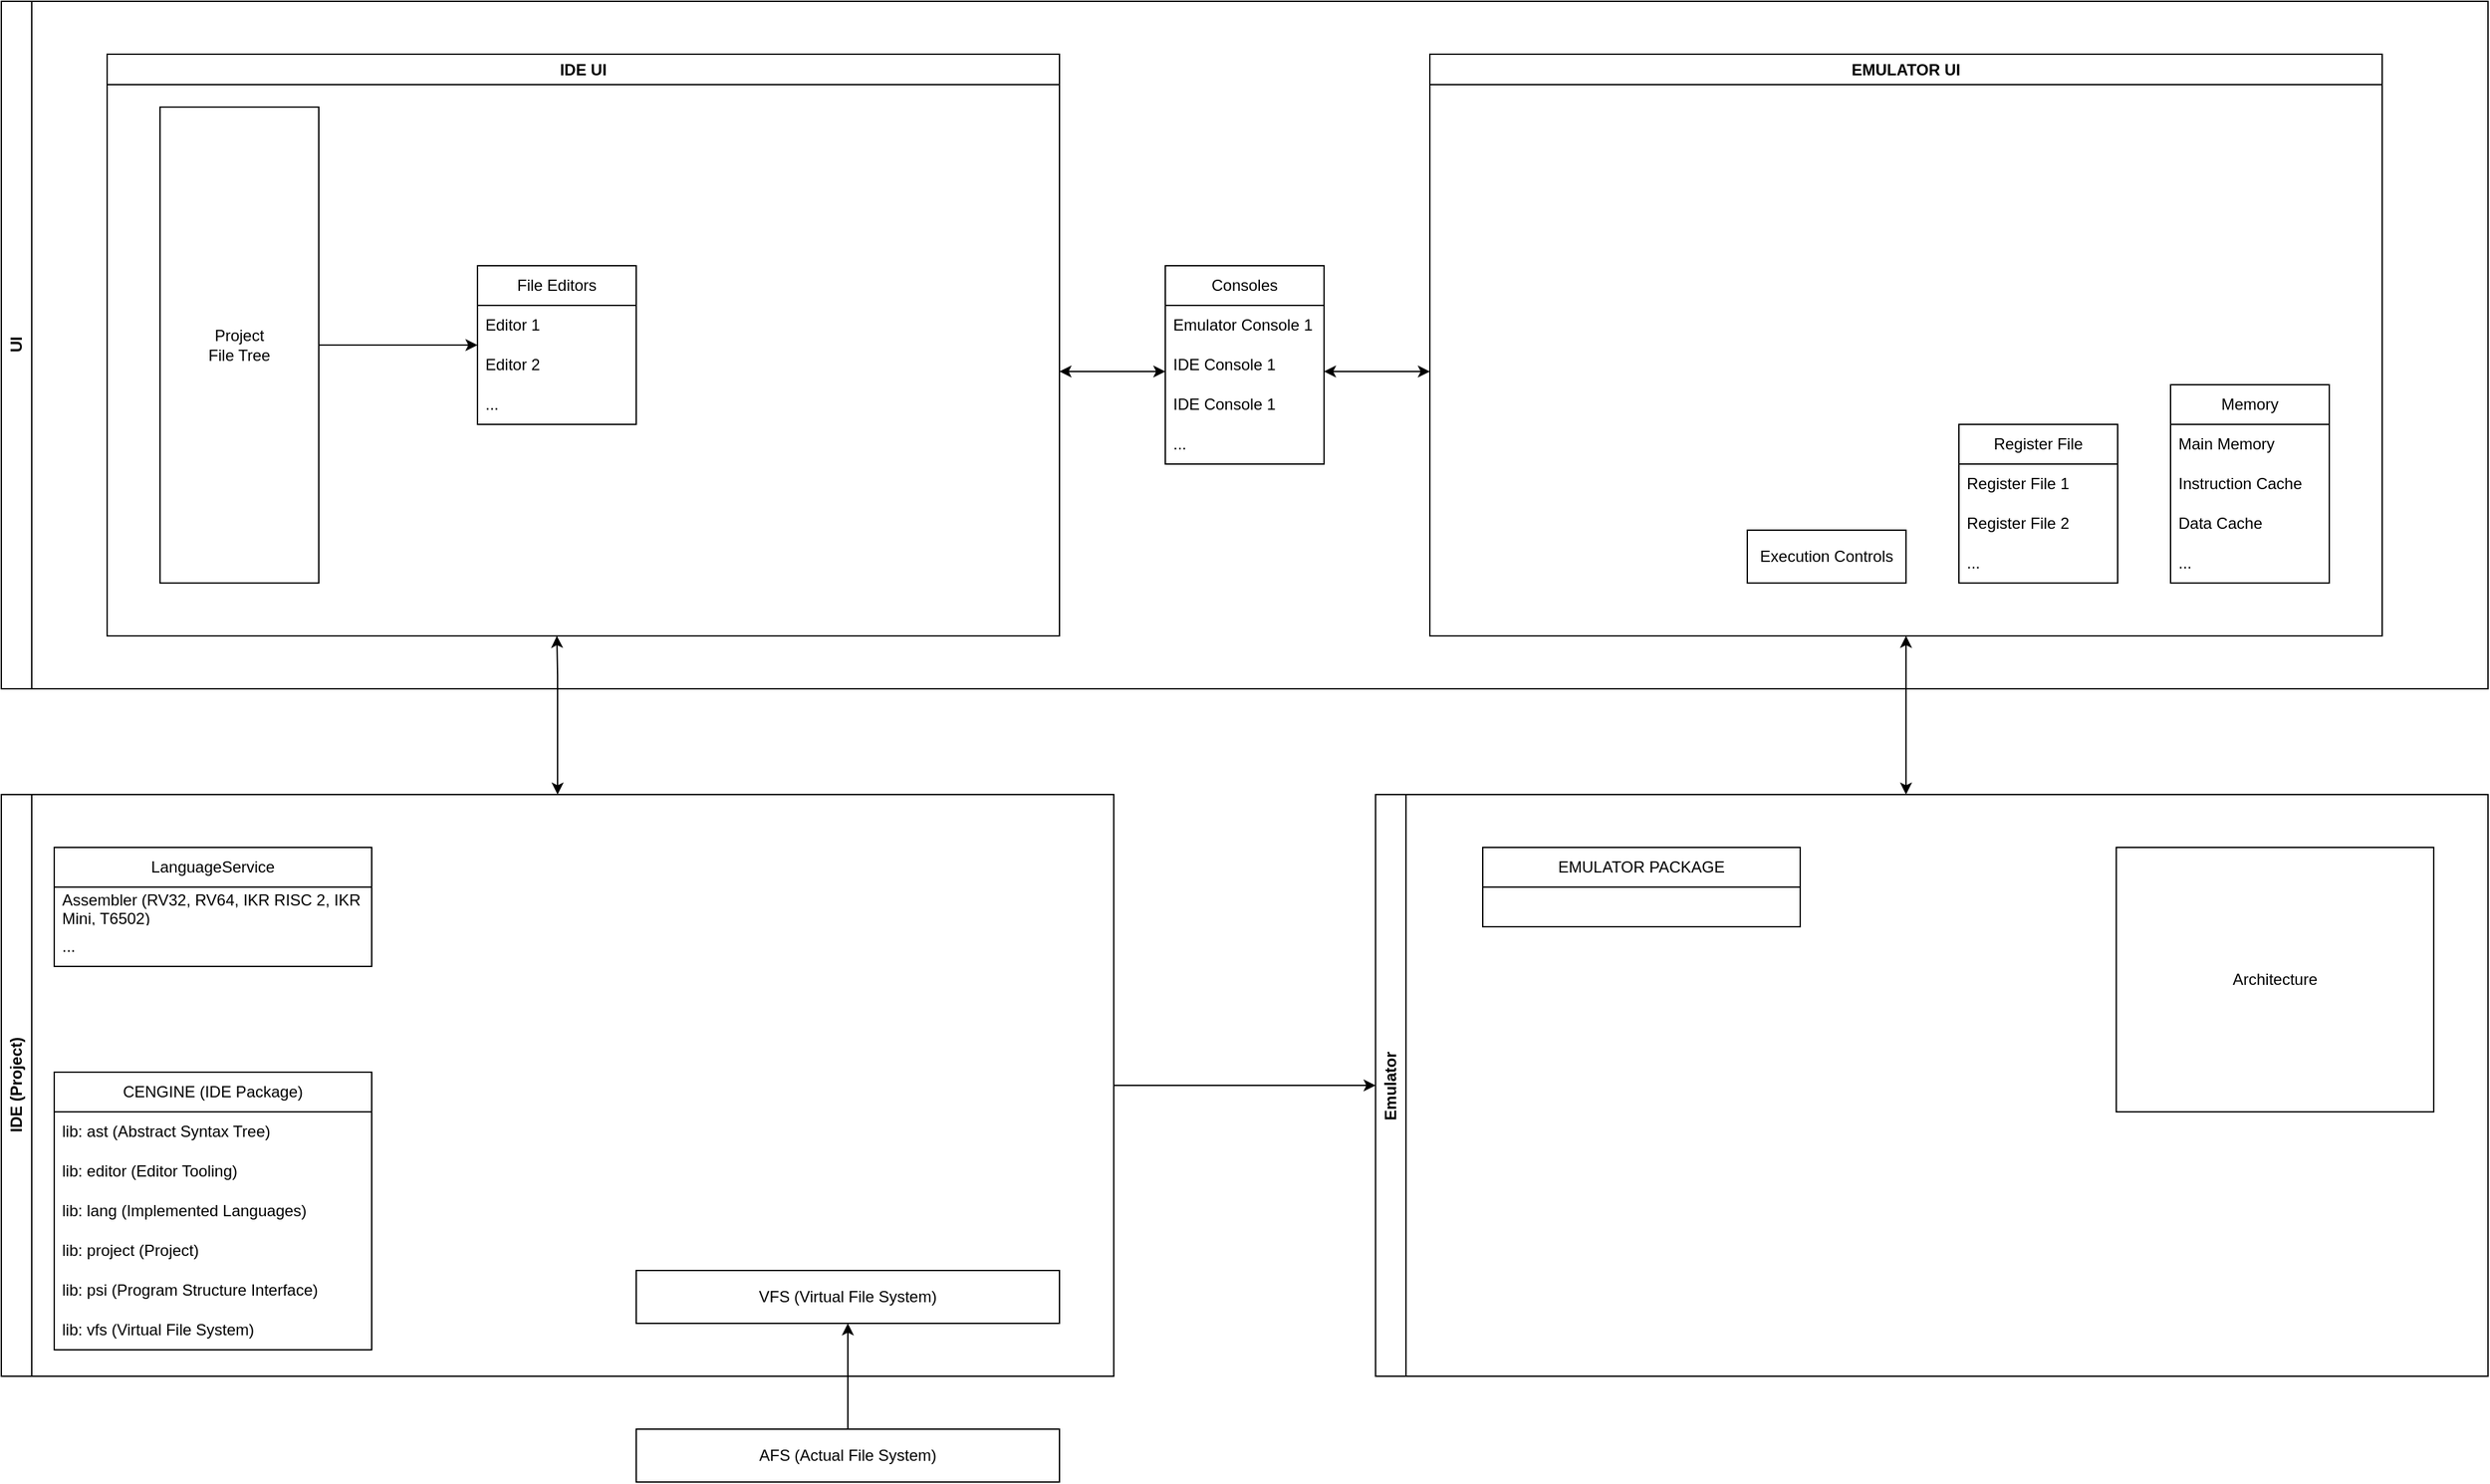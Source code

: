 <mxfile version="24.6.4" type="device">
  <diagram name="Seite-1" id="8udzMbejJx4fgqFfNixB">
    <mxGraphModel dx="2074" dy="1197" grid="1" gridSize="10" guides="1" tooltips="1" connect="1" arrows="1" fold="1" page="1" pageScale="1" pageWidth="827" pageHeight="1169" math="0" shadow="0">
      <root>
        <mxCell id="0" />
        <mxCell id="1" parent="0" />
        <mxCell id="Bn2o-F2bhLCTl_N0Lpy1-5" value="UI" style="swimlane;horizontal=0;whiteSpace=wrap;html=1;" parent="1" vertex="1">
          <mxGeometry x="40" y="40" width="1880" height="520" as="geometry" />
        </mxCell>
        <mxCell id="_CDpRcxAlrdLWrJK8iBY-21" style="edgeStyle=orthogonalEdgeStyle;rounded=0;orthogonalLoop=1;jettySize=auto;html=1;startArrow=classic;startFill=1;" edge="1" parent="Bn2o-F2bhLCTl_N0Lpy1-5" source="_CDpRcxAlrdLWrJK8iBY-1" target="_CDpRcxAlrdLWrJK8iBY-9">
          <mxGeometry relative="1" as="geometry">
            <Array as="points">
              <mxPoint x="860" y="280" />
              <mxPoint x="860" y="280" />
            </Array>
          </mxGeometry>
        </mxCell>
        <mxCell id="_CDpRcxAlrdLWrJK8iBY-1" value="IDE UI" style="swimlane;whiteSpace=wrap;html=1;" vertex="1" parent="Bn2o-F2bhLCTl_N0Lpy1-5">
          <mxGeometry x="80" y="40" width="720" height="440" as="geometry" />
        </mxCell>
        <mxCell id="_CDpRcxAlrdLWrJK8iBY-5" value="File Editors" style="swimlane;fontStyle=0;childLayout=stackLayout;horizontal=1;startSize=30;horizontalStack=0;resizeParent=1;resizeParentMax=0;resizeLast=0;collapsible=1;marginBottom=0;whiteSpace=wrap;html=1;" vertex="1" parent="_CDpRcxAlrdLWrJK8iBY-1">
          <mxGeometry x="280" y="160" width="120" height="120" as="geometry" />
        </mxCell>
        <mxCell id="_CDpRcxAlrdLWrJK8iBY-6" value="Editor 1" style="text;strokeColor=none;fillColor=none;align=left;verticalAlign=middle;spacingLeft=4;spacingRight=4;overflow=hidden;points=[[0,0.5],[1,0.5]];portConstraint=eastwest;rotatable=0;whiteSpace=wrap;html=1;" vertex="1" parent="_CDpRcxAlrdLWrJK8iBY-5">
          <mxGeometry y="30" width="120" height="30" as="geometry" />
        </mxCell>
        <mxCell id="_CDpRcxAlrdLWrJK8iBY-7" value="Editor 2" style="text;strokeColor=none;fillColor=none;align=left;verticalAlign=middle;spacingLeft=4;spacingRight=4;overflow=hidden;points=[[0,0.5],[1,0.5]];portConstraint=eastwest;rotatable=0;whiteSpace=wrap;html=1;" vertex="1" parent="_CDpRcxAlrdLWrJK8iBY-5">
          <mxGeometry y="60" width="120" height="30" as="geometry" />
        </mxCell>
        <mxCell id="_CDpRcxAlrdLWrJK8iBY-8" value="..." style="text;strokeColor=none;fillColor=none;align=left;verticalAlign=middle;spacingLeft=4;spacingRight=4;overflow=hidden;points=[[0,0.5],[1,0.5]];portConstraint=eastwest;rotatable=0;whiteSpace=wrap;html=1;" vertex="1" parent="_CDpRcxAlrdLWrJK8iBY-5">
          <mxGeometry y="90" width="120" height="30" as="geometry" />
        </mxCell>
        <mxCell id="_CDpRcxAlrdLWrJK8iBY-20" style="edgeStyle=orthogonalEdgeStyle;rounded=0;orthogonalLoop=1;jettySize=auto;html=1;" edge="1" parent="_CDpRcxAlrdLWrJK8iBY-1" source="_CDpRcxAlrdLWrJK8iBY-19" target="_CDpRcxAlrdLWrJK8iBY-5">
          <mxGeometry relative="1" as="geometry" />
        </mxCell>
        <mxCell id="_CDpRcxAlrdLWrJK8iBY-19" value="&lt;div&gt;Project&lt;/div&gt;File Tree" style="rounded=0;whiteSpace=wrap;html=1;" vertex="1" parent="_CDpRcxAlrdLWrJK8iBY-1">
          <mxGeometry x="40" y="40" width="120" height="360" as="geometry" />
        </mxCell>
        <mxCell id="_CDpRcxAlrdLWrJK8iBY-9" value="Consoles" style="swimlane;fontStyle=0;childLayout=stackLayout;horizontal=1;startSize=30;horizontalStack=0;resizeParent=1;resizeParentMax=0;resizeLast=0;collapsible=1;marginBottom=0;whiteSpace=wrap;html=1;" vertex="1" parent="Bn2o-F2bhLCTl_N0Lpy1-5">
          <mxGeometry x="880" y="200" width="120" height="150" as="geometry" />
        </mxCell>
        <mxCell id="_CDpRcxAlrdLWrJK8iBY-10" value="Emulator Console 1" style="text;strokeColor=none;fillColor=none;align=left;verticalAlign=middle;spacingLeft=4;spacingRight=4;overflow=hidden;points=[[0,0.5],[1,0.5]];portConstraint=eastwest;rotatable=0;whiteSpace=wrap;html=1;" vertex="1" parent="_CDpRcxAlrdLWrJK8iBY-9">
          <mxGeometry y="30" width="120" height="30" as="geometry" />
        </mxCell>
        <mxCell id="_CDpRcxAlrdLWrJK8iBY-11" value="IDE Console 1" style="text;strokeColor=none;fillColor=none;align=left;verticalAlign=middle;spacingLeft=4;spacingRight=4;overflow=hidden;points=[[0,0.5],[1,0.5]];portConstraint=eastwest;rotatable=0;whiteSpace=wrap;html=1;" vertex="1" parent="_CDpRcxAlrdLWrJK8iBY-9">
          <mxGeometry y="60" width="120" height="30" as="geometry" />
        </mxCell>
        <mxCell id="_CDpRcxAlrdLWrJK8iBY-12" value="IDE Console 1" style="text;strokeColor=none;fillColor=none;align=left;verticalAlign=middle;spacingLeft=4;spacingRight=4;overflow=hidden;points=[[0,0.5],[1,0.5]];portConstraint=eastwest;rotatable=0;whiteSpace=wrap;html=1;" vertex="1" parent="_CDpRcxAlrdLWrJK8iBY-9">
          <mxGeometry y="90" width="120" height="30" as="geometry" />
        </mxCell>
        <mxCell id="_CDpRcxAlrdLWrJK8iBY-13" value="..." style="text;strokeColor=none;fillColor=none;align=left;verticalAlign=middle;spacingLeft=4;spacingRight=4;overflow=hidden;points=[[0,0.5],[1,0.5]];portConstraint=eastwest;rotatable=0;whiteSpace=wrap;html=1;" vertex="1" parent="_CDpRcxAlrdLWrJK8iBY-9">
          <mxGeometry y="120" width="120" height="30" as="geometry" />
        </mxCell>
        <mxCell id="_CDpRcxAlrdLWrJK8iBY-34" style="edgeStyle=orthogonalEdgeStyle;rounded=0;orthogonalLoop=1;jettySize=auto;html=1;startArrow=classic;startFill=1;" edge="1" parent="Bn2o-F2bhLCTl_N0Lpy1-5" source="_CDpRcxAlrdLWrJK8iBY-22" target="_CDpRcxAlrdLWrJK8iBY-9">
          <mxGeometry relative="1" as="geometry">
            <Array as="points">
              <mxPoint x="1030" y="280" />
              <mxPoint x="1030" y="280" />
            </Array>
          </mxGeometry>
        </mxCell>
        <mxCell id="_CDpRcxAlrdLWrJK8iBY-22" value="EMULATOR UI" style="swimlane;whiteSpace=wrap;html=1;" vertex="1" parent="Bn2o-F2bhLCTl_N0Lpy1-5">
          <mxGeometry x="1080" y="40" width="720" height="440" as="geometry" />
        </mxCell>
        <mxCell id="_CDpRcxAlrdLWrJK8iBY-24" value="Register File" style="swimlane;fontStyle=0;childLayout=stackLayout;horizontal=1;startSize=30;horizontalStack=0;resizeParent=1;resizeParentMax=0;resizeLast=0;collapsible=1;marginBottom=0;whiteSpace=wrap;html=1;" vertex="1" parent="_CDpRcxAlrdLWrJK8iBY-22">
          <mxGeometry x="400" y="280" width="120" height="120" as="geometry" />
        </mxCell>
        <mxCell id="_CDpRcxAlrdLWrJK8iBY-25" value="Register File 1" style="text;strokeColor=none;fillColor=none;align=left;verticalAlign=middle;spacingLeft=4;spacingRight=4;overflow=hidden;points=[[0,0.5],[1,0.5]];portConstraint=eastwest;rotatable=0;whiteSpace=wrap;html=1;" vertex="1" parent="_CDpRcxAlrdLWrJK8iBY-24">
          <mxGeometry y="30" width="120" height="30" as="geometry" />
        </mxCell>
        <mxCell id="_CDpRcxAlrdLWrJK8iBY-26" value="Register File 2" style="text;strokeColor=none;fillColor=none;align=left;verticalAlign=middle;spacingLeft=4;spacingRight=4;overflow=hidden;points=[[0,0.5],[1,0.5]];portConstraint=eastwest;rotatable=0;whiteSpace=wrap;html=1;" vertex="1" parent="_CDpRcxAlrdLWrJK8iBY-24">
          <mxGeometry y="60" width="120" height="30" as="geometry" />
        </mxCell>
        <mxCell id="_CDpRcxAlrdLWrJK8iBY-27" value="..." style="text;strokeColor=none;fillColor=none;align=left;verticalAlign=middle;spacingLeft=4;spacingRight=4;overflow=hidden;points=[[0,0.5],[1,0.5]];portConstraint=eastwest;rotatable=0;whiteSpace=wrap;html=1;" vertex="1" parent="_CDpRcxAlrdLWrJK8iBY-24">
          <mxGeometry y="90" width="120" height="30" as="geometry" />
        </mxCell>
        <mxCell id="_CDpRcxAlrdLWrJK8iBY-28" value="Memory" style="swimlane;fontStyle=0;childLayout=stackLayout;horizontal=1;startSize=30;horizontalStack=0;resizeParent=1;resizeParentMax=0;resizeLast=0;collapsible=1;marginBottom=0;whiteSpace=wrap;html=1;" vertex="1" parent="_CDpRcxAlrdLWrJK8iBY-22">
          <mxGeometry x="560" y="250" width="120" height="150" as="geometry" />
        </mxCell>
        <mxCell id="_CDpRcxAlrdLWrJK8iBY-29" value="Main Memory" style="text;strokeColor=none;fillColor=none;align=left;verticalAlign=middle;spacingLeft=4;spacingRight=4;overflow=hidden;points=[[0,0.5],[1,0.5]];portConstraint=eastwest;rotatable=0;whiteSpace=wrap;html=1;" vertex="1" parent="_CDpRcxAlrdLWrJK8iBY-28">
          <mxGeometry y="30" width="120" height="30" as="geometry" />
        </mxCell>
        <mxCell id="_CDpRcxAlrdLWrJK8iBY-30" value="Instruction Cache&amp;nbsp;" style="text;strokeColor=none;fillColor=none;align=left;verticalAlign=middle;spacingLeft=4;spacingRight=4;overflow=hidden;points=[[0,0.5],[1,0.5]];portConstraint=eastwest;rotatable=0;whiteSpace=wrap;html=1;" vertex="1" parent="_CDpRcxAlrdLWrJK8iBY-28">
          <mxGeometry y="60" width="120" height="30" as="geometry" />
        </mxCell>
        <mxCell id="_CDpRcxAlrdLWrJK8iBY-31" value="Data Cache" style="text;strokeColor=none;fillColor=none;align=left;verticalAlign=middle;spacingLeft=4;spacingRight=4;overflow=hidden;points=[[0,0.5],[1,0.5]];portConstraint=eastwest;rotatable=0;whiteSpace=wrap;html=1;" vertex="1" parent="_CDpRcxAlrdLWrJK8iBY-28">
          <mxGeometry y="90" width="120" height="30" as="geometry" />
        </mxCell>
        <mxCell id="_CDpRcxAlrdLWrJK8iBY-32" value="..." style="text;strokeColor=none;fillColor=none;align=left;verticalAlign=middle;spacingLeft=4;spacingRight=4;overflow=hidden;points=[[0,0.5],[1,0.5]];portConstraint=eastwest;rotatable=0;whiteSpace=wrap;html=1;" vertex="1" parent="_CDpRcxAlrdLWrJK8iBY-28">
          <mxGeometry y="120" width="120" height="30" as="geometry" />
        </mxCell>
        <mxCell id="_CDpRcxAlrdLWrJK8iBY-33" value="Execution Controls" style="rounded=0;whiteSpace=wrap;html=1;" vertex="1" parent="_CDpRcxAlrdLWrJK8iBY-22">
          <mxGeometry x="240" y="360" width="120" height="40" as="geometry" />
        </mxCell>
        <mxCell id="Bn2o-F2bhLCTl_N0Lpy1-25" style="edgeStyle=orthogonalEdgeStyle;rounded=0;orthogonalLoop=1;jettySize=auto;html=1;" parent="1" source="Bn2o-F2bhLCTl_N0Lpy1-11" target="Bn2o-F2bhLCTl_N0Lpy1-18" edge="1">
          <mxGeometry relative="1" as="geometry" />
        </mxCell>
        <mxCell id="_CDpRcxAlrdLWrJK8iBY-2" style="edgeStyle=orthogonalEdgeStyle;rounded=0;orthogonalLoop=1;jettySize=auto;html=1;startArrow=classic;startFill=1;" edge="1" parent="1" source="Bn2o-F2bhLCTl_N0Lpy1-11" target="_CDpRcxAlrdLWrJK8iBY-1">
          <mxGeometry relative="1" as="geometry">
            <Array as="points">
              <mxPoint x="460" y="550" />
              <mxPoint x="460" y="550" />
            </Array>
          </mxGeometry>
        </mxCell>
        <mxCell id="Bn2o-F2bhLCTl_N0Lpy1-11" value="IDE (Project)" style="swimlane;horizontal=0;whiteSpace=wrap;html=1;" parent="1" vertex="1">
          <mxGeometry x="40" y="640" width="841.05" height="440" as="geometry" />
        </mxCell>
        <mxCell id="Bn2o-F2bhLCTl_N0Lpy1-1" value="VFS (Virtual File System)" style="rounded=0;whiteSpace=wrap;html=1;" parent="Bn2o-F2bhLCTl_N0Lpy1-11" vertex="1">
          <mxGeometry x="480" y="360" width="320" height="40" as="geometry" />
        </mxCell>
        <mxCell id="Bn2o-F2bhLCTl_N0Lpy1-31" value="CENGINE (IDE Package)" style="swimlane;fontStyle=0;childLayout=stackLayout;horizontal=1;startSize=30;horizontalStack=0;resizeParent=1;resizeParentMax=0;resizeLast=0;collapsible=1;marginBottom=0;whiteSpace=wrap;html=1;" parent="Bn2o-F2bhLCTl_N0Lpy1-11" vertex="1">
          <mxGeometry x="40" y="210" width="240" height="210" as="geometry" />
        </mxCell>
        <mxCell id="Bn2o-F2bhLCTl_N0Lpy1-32" value="lib: ast (Abstract Syntax Tree)" style="text;strokeColor=none;fillColor=none;align=left;verticalAlign=middle;spacingLeft=4;spacingRight=4;overflow=hidden;points=[[0,0.5],[1,0.5]];portConstraint=eastwest;rotatable=0;whiteSpace=wrap;html=1;" parent="Bn2o-F2bhLCTl_N0Lpy1-31" vertex="1">
          <mxGeometry y="30" width="240" height="30" as="geometry" />
        </mxCell>
        <mxCell id="Bn2o-F2bhLCTl_N0Lpy1-33" value="lib: editor (Editor Tooling)" style="text;strokeColor=none;fillColor=none;align=left;verticalAlign=middle;spacingLeft=4;spacingRight=4;overflow=hidden;points=[[0,0.5],[1,0.5]];portConstraint=eastwest;rotatable=0;whiteSpace=wrap;html=1;" parent="Bn2o-F2bhLCTl_N0Lpy1-31" vertex="1">
          <mxGeometry y="60" width="240" height="30" as="geometry" />
        </mxCell>
        <mxCell id="Bn2o-F2bhLCTl_N0Lpy1-35" value="lib: lang (Implemented Languages)" style="text;strokeColor=none;fillColor=none;align=left;verticalAlign=middle;spacingLeft=4;spacingRight=4;overflow=hidden;points=[[0,0.5],[1,0.5]];portConstraint=eastwest;rotatable=0;whiteSpace=wrap;html=1;" parent="Bn2o-F2bhLCTl_N0Lpy1-31" vertex="1">
          <mxGeometry y="90" width="240" height="30" as="geometry" />
        </mxCell>
        <mxCell id="Bn2o-F2bhLCTl_N0Lpy1-37" value="lib: project (Project)" style="text;strokeColor=none;fillColor=none;align=left;verticalAlign=middle;spacingLeft=4;spacingRight=4;overflow=hidden;points=[[0,0.5],[1,0.5]];portConstraint=eastwest;rotatable=0;whiteSpace=wrap;html=1;" parent="Bn2o-F2bhLCTl_N0Lpy1-31" vertex="1">
          <mxGeometry y="120" width="240" height="30" as="geometry" />
        </mxCell>
        <mxCell id="Bn2o-F2bhLCTl_N0Lpy1-38" value="lib: psi (Program Structure Interface)" style="text;strokeColor=none;fillColor=none;align=left;verticalAlign=middle;spacingLeft=4;spacingRight=4;overflow=hidden;points=[[0,0.5],[1,0.5]];portConstraint=eastwest;rotatable=0;whiteSpace=wrap;html=1;" parent="Bn2o-F2bhLCTl_N0Lpy1-31" vertex="1">
          <mxGeometry y="150" width="240" height="30" as="geometry" />
        </mxCell>
        <mxCell id="Bn2o-F2bhLCTl_N0Lpy1-34" value="lib: vfs (Virtual File System)" style="text;strokeColor=none;fillColor=none;align=left;verticalAlign=middle;spacingLeft=4;spacingRight=4;overflow=hidden;points=[[0,0.5],[1,0.5]];portConstraint=eastwest;rotatable=0;whiteSpace=wrap;html=1;" parent="Bn2o-F2bhLCTl_N0Lpy1-31" vertex="1">
          <mxGeometry y="180" width="240" height="30" as="geometry" />
        </mxCell>
        <mxCell id="5P8qWCs-wOGuorY2N32P-6" value="LanguageService" style="swimlane;fontStyle=0;childLayout=stackLayout;horizontal=1;startSize=30;horizontalStack=0;resizeParent=1;resizeParentMax=0;resizeLast=0;collapsible=1;marginBottom=0;whiteSpace=wrap;html=1;" parent="Bn2o-F2bhLCTl_N0Lpy1-11" vertex="1">
          <mxGeometry x="40" y="40" width="240" height="90" as="geometry" />
        </mxCell>
        <mxCell id="5P8qWCs-wOGuorY2N32P-7" value="Assembler (RV32, RV64, IKR RISC 2, IKR Mini, T6502)" style="text;strokeColor=none;fillColor=none;align=left;verticalAlign=middle;spacingLeft=4;spacingRight=4;overflow=hidden;points=[[0,0.5],[1,0.5]];portConstraint=eastwest;rotatable=0;whiteSpace=wrap;html=1;" parent="5P8qWCs-wOGuorY2N32P-6" vertex="1">
          <mxGeometry y="30" width="240" height="30" as="geometry" />
        </mxCell>
        <mxCell id="5P8qWCs-wOGuorY2N32P-8" value="..." style="text;strokeColor=none;fillColor=none;align=left;verticalAlign=middle;spacingLeft=4;spacingRight=4;overflow=hidden;points=[[0,0.5],[1,0.5]];portConstraint=eastwest;rotatable=0;whiteSpace=wrap;html=1;" parent="5P8qWCs-wOGuorY2N32P-6" vertex="1">
          <mxGeometry y="60" width="240" height="30" as="geometry" />
        </mxCell>
        <mxCell id="_CDpRcxAlrdLWrJK8iBY-23" style="edgeStyle=orthogonalEdgeStyle;rounded=0;orthogonalLoop=1;jettySize=auto;html=1;startArrow=classic;startFill=1;" edge="1" parent="1" source="Bn2o-F2bhLCTl_N0Lpy1-18" target="_CDpRcxAlrdLWrJK8iBY-22">
          <mxGeometry relative="1" as="geometry">
            <Array as="points">
              <mxPoint x="1480" y="610" />
              <mxPoint x="1480" y="610" />
            </Array>
          </mxGeometry>
        </mxCell>
        <mxCell id="Bn2o-F2bhLCTl_N0Lpy1-18" value="Emulator" style="swimlane;horizontal=0;whiteSpace=wrap;html=1;" parent="1" vertex="1">
          <mxGeometry x="1078.95" y="640" width="841.05" height="440" as="geometry" />
        </mxCell>
        <mxCell id="Bn2o-F2bhLCTl_N0Lpy1-22" value="Architecture" style="rounded=0;whiteSpace=wrap;html=1;" parent="Bn2o-F2bhLCTl_N0Lpy1-18" vertex="1">
          <mxGeometry x="560" y="40" width="240" height="200" as="geometry" />
        </mxCell>
        <mxCell id="Bn2o-F2bhLCTl_N0Lpy1-40" value="EMULATOR PACKAGE" style="swimlane;fontStyle=0;childLayout=stackLayout;horizontal=1;startSize=30;horizontalStack=0;resizeParent=1;resizeParentMax=0;resizeLast=0;collapsible=1;marginBottom=0;whiteSpace=wrap;html=1;" parent="Bn2o-F2bhLCTl_N0Lpy1-18" vertex="1">
          <mxGeometry x="81.05" y="40" width="240" height="60" as="geometry" />
        </mxCell>
        <mxCell id="5P8qWCs-wOGuorY2N32P-2" style="edgeStyle=orthogonalEdgeStyle;rounded=0;orthogonalLoop=1;jettySize=auto;html=1;" parent="1" source="5P8qWCs-wOGuorY2N32P-1" target="Bn2o-F2bhLCTl_N0Lpy1-1" edge="1">
          <mxGeometry relative="1" as="geometry" />
        </mxCell>
        <mxCell id="5P8qWCs-wOGuorY2N32P-1" value="AFS (Actual File System)" style="rounded=0;whiteSpace=wrap;html=1;" parent="1" vertex="1">
          <mxGeometry x="520" y="1120" width="320" height="40" as="geometry" />
        </mxCell>
      </root>
    </mxGraphModel>
  </diagram>
</mxfile>
